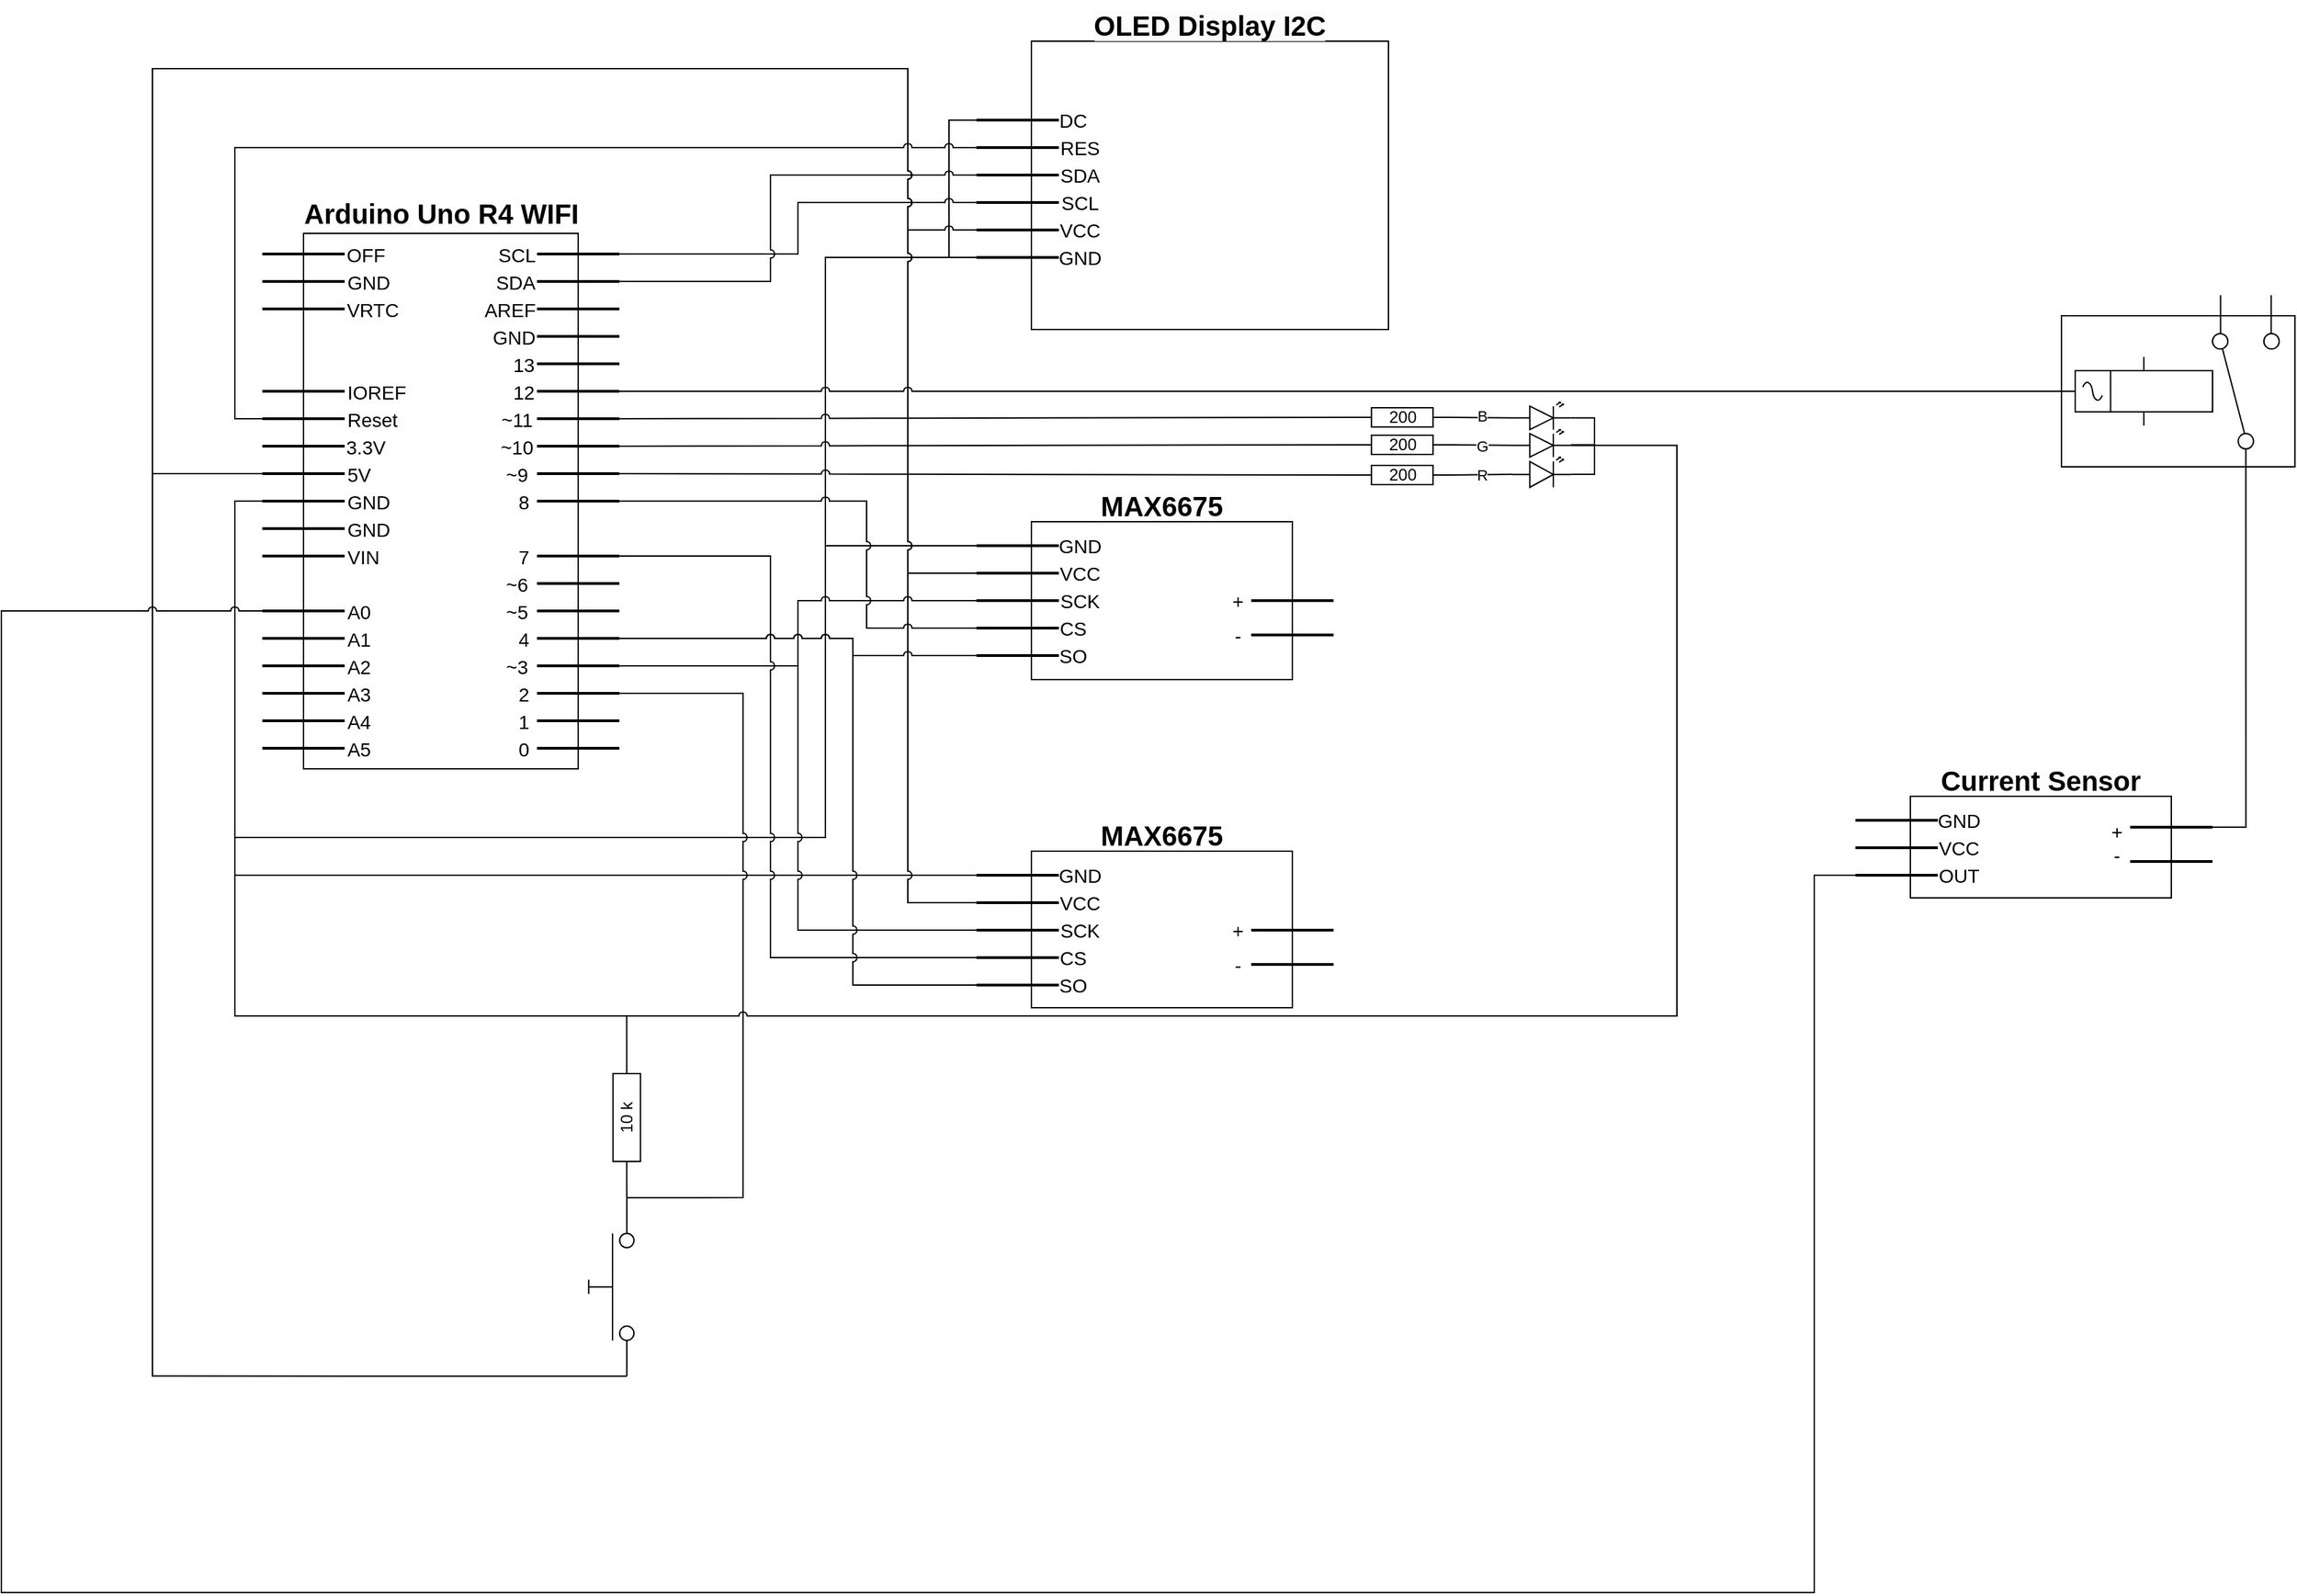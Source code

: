 <mxfile version="25.0.3">
  <diagram name="Page-1" id="16e2658f-23c8-b752-8be9-c03fbebb8bbe">
    <mxGraphModel dx="2593" dy="1358" grid="1" gridSize="10" guides="1" tooltips="1" connect="1" arrows="1" fold="1" page="1" pageScale="1" pageWidth="4681" pageHeight="3300" background="none" math="0" shadow="0">
      <root>
        <mxCell id="0" />
        <mxCell id="1" parent="0" />
        <mxCell id="s9KkecqxKt4KkMQb729m-92" value="" style="group" parent="1" vertex="1" connectable="0">
          <mxGeometry x="390" y="500" width="260" height="420" as="geometry" />
        </mxCell>
        <mxCell id="s9KkecqxKt4KkMQb729m-42" value="" style="group" parent="s9KkecqxKt4KkMQb729m-92" vertex="1" connectable="0">
          <mxGeometry y="30" width="260" height="390" as="geometry" />
        </mxCell>
        <mxCell id="s9KkecqxKt4KkMQb729m-1" value="" style="rounded=0;whiteSpace=wrap;html=1;" parent="s9KkecqxKt4KkMQb729m-42" vertex="1">
          <mxGeometry x="30" width="200" height="390" as="geometry" />
        </mxCell>
        <mxCell id="s9KkecqxKt4KkMQb729m-3" value="" style="line;strokeWidth=2;html=1;" parent="s9KkecqxKt4KkMQb729m-42" vertex="1">
          <mxGeometry y="370" width="60" height="10" as="geometry" />
        </mxCell>
        <mxCell id="s9KkecqxKt4KkMQb729m-4" value="" style="line;strokeWidth=2;html=1;" parent="s9KkecqxKt4KkMQb729m-42" vertex="1">
          <mxGeometry y="330" width="60" height="10" as="geometry" />
        </mxCell>
        <mxCell id="s9KkecqxKt4KkMQb729m-5" value="" style="line;strokeWidth=2;html=1;" parent="s9KkecqxKt4KkMQb729m-42" vertex="1">
          <mxGeometry y="350" width="60" height="10" as="geometry" />
        </mxCell>
        <mxCell id="s9KkecqxKt4KkMQb729m-6" value="" style="line;strokeWidth=2;html=1;" parent="s9KkecqxKt4KkMQb729m-42" vertex="1">
          <mxGeometry y="310" width="60" height="10" as="geometry" />
        </mxCell>
        <mxCell id="s9KkecqxKt4KkMQb729m-7" value="" style="line;strokeWidth=2;html=1;" parent="s9KkecqxKt4KkMQb729m-42" vertex="1">
          <mxGeometry y="290" width="60" height="10" as="geometry" />
        </mxCell>
        <mxCell id="s9KkecqxKt4KkMQb729m-8" value="" style="line;strokeWidth=2;html=1;" parent="s9KkecqxKt4KkMQb729m-42" vertex="1">
          <mxGeometry y="270" width="60" height="10" as="geometry" />
        </mxCell>
        <mxCell id="s9KkecqxKt4KkMQb729m-10" value="" style="line;strokeWidth=2;html=1;" parent="s9KkecqxKt4KkMQb729m-42" vertex="1">
          <mxGeometry y="230" width="60" height="10" as="geometry" />
        </mxCell>
        <mxCell id="s9KkecqxKt4KkMQb729m-11" value="" style="line;strokeWidth=2;html=1;" parent="s9KkecqxKt4KkMQb729m-42" vertex="1">
          <mxGeometry y="210" width="60" height="10" as="geometry" />
        </mxCell>
        <mxCell id="s9KkecqxKt4KkMQb729m-13" value="" style="line;strokeWidth=2;html=1;" parent="s9KkecqxKt4KkMQb729m-42" vertex="1">
          <mxGeometry y="190" width="60" height="10" as="geometry" />
        </mxCell>
        <mxCell id="s9KkecqxKt4KkMQb729m-14" value="" style="line;strokeWidth=2;html=1;" parent="s9KkecqxKt4KkMQb729m-42" vertex="1">
          <mxGeometry y="170" width="60" height="10" as="geometry" />
        </mxCell>
        <mxCell id="s9KkecqxKt4KkMQb729m-15" value="" style="line;strokeWidth=2;html=1;" parent="s9KkecqxKt4KkMQb729m-42" vertex="1">
          <mxGeometry y="150" width="60" height="10" as="geometry" />
        </mxCell>
        <mxCell id="s9KkecqxKt4KkMQb729m-16" value="" style="line;strokeWidth=2;html=1;" parent="s9KkecqxKt4KkMQb729m-42" vertex="1">
          <mxGeometry y="130" width="60" height="10" as="geometry" />
        </mxCell>
        <mxCell id="s9KkecqxKt4KkMQb729m-17" value="" style="line;strokeWidth=2;html=1;" parent="s9KkecqxKt4KkMQb729m-42" vertex="1">
          <mxGeometry y="110" width="60" height="10" as="geometry" />
        </mxCell>
        <mxCell id="s9KkecqxKt4KkMQb729m-20" value="" style="line;strokeWidth=2;html=1;" parent="s9KkecqxKt4KkMQb729m-42" vertex="1">
          <mxGeometry y="50" width="60" height="10" as="geometry" />
        </mxCell>
        <mxCell id="s9KkecqxKt4KkMQb729m-21" value="" style="line;strokeWidth=2;html=1;" parent="s9KkecqxKt4KkMQb729m-42" vertex="1">
          <mxGeometry y="30" width="60" height="10" as="geometry" />
        </mxCell>
        <mxCell id="s9KkecqxKt4KkMQb729m-22" value="" style="line;strokeWidth=2;html=1;" parent="s9KkecqxKt4KkMQb729m-42" vertex="1">
          <mxGeometry y="10" width="60" height="10" as="geometry" />
        </mxCell>
        <mxCell id="s9KkecqxKt4KkMQb729m-23" value="" style="line;strokeWidth=2;html=1;" parent="s9KkecqxKt4KkMQb729m-42" vertex="1">
          <mxGeometry x="200" y="370" width="60" height="10" as="geometry" />
        </mxCell>
        <mxCell id="s9KkecqxKt4KkMQb729m-24" value="" style="line;strokeWidth=2;html=1;" parent="s9KkecqxKt4KkMQb729m-42" vertex="1">
          <mxGeometry x="200" y="330" width="60" height="10" as="geometry" />
        </mxCell>
        <mxCell id="s9KkecqxKt4KkMQb729m-25" value="" style="line;strokeWidth=2;html=1;" parent="s9KkecqxKt4KkMQb729m-42" vertex="1">
          <mxGeometry x="200" y="350" width="60" height="10" as="geometry" />
        </mxCell>
        <mxCell id="s9KkecqxKt4KkMQb729m-26" value="" style="line;strokeWidth=2;html=1;" parent="s9KkecqxKt4KkMQb729m-42" vertex="1">
          <mxGeometry x="200" y="310" width="60" height="10" as="geometry" />
        </mxCell>
        <mxCell id="s9KkecqxKt4KkMQb729m-27" value="" style="line;strokeWidth=2;html=1;" parent="s9KkecqxKt4KkMQb729m-42" vertex="1">
          <mxGeometry x="200" y="290" width="60" height="10" as="geometry" />
        </mxCell>
        <mxCell id="s9KkecqxKt4KkMQb729m-28" value="" style="line;strokeWidth=2;html=1;" parent="s9KkecqxKt4KkMQb729m-42" vertex="1">
          <mxGeometry x="200" y="270" width="60" height="10" as="geometry" />
        </mxCell>
        <mxCell id="s9KkecqxKt4KkMQb729m-29" value="" style="line;strokeWidth=2;html=1;" parent="s9KkecqxKt4KkMQb729m-42" vertex="1">
          <mxGeometry x="200" y="250" width="60" height="10" as="geometry" />
        </mxCell>
        <mxCell id="s9KkecqxKt4KkMQb729m-30" value="" style="line;strokeWidth=2;html=1;" parent="s9KkecqxKt4KkMQb729m-42" vertex="1">
          <mxGeometry x="200" y="230" width="60" height="10" as="geometry" />
        </mxCell>
        <mxCell id="s9KkecqxKt4KkMQb729m-32" value="" style="line;strokeWidth=2;html=1;" parent="s9KkecqxKt4KkMQb729m-42" vertex="1">
          <mxGeometry x="200" y="190" width="60" height="10" as="geometry" />
        </mxCell>
        <mxCell id="s9KkecqxKt4KkMQb729m-33" value="" style="line;strokeWidth=2;html=1;" parent="s9KkecqxKt4KkMQb729m-42" vertex="1">
          <mxGeometry x="200" y="170" width="60" height="10" as="geometry" />
        </mxCell>
        <mxCell id="s9KkecqxKt4KkMQb729m-34" value="" style="line;strokeWidth=2;html=1;" parent="s9KkecqxKt4KkMQb729m-42" vertex="1">
          <mxGeometry x="200" y="150" width="60" height="10" as="geometry" />
        </mxCell>
        <mxCell id="s9KkecqxKt4KkMQb729m-35" value="" style="line;strokeWidth=2;html=1;" parent="s9KkecqxKt4KkMQb729m-42" vertex="1">
          <mxGeometry x="200" y="130" width="60" height="10" as="geometry" />
        </mxCell>
        <mxCell id="s9KkecqxKt4KkMQb729m-36" value="" style="line;strokeWidth=2;html=1;" parent="s9KkecqxKt4KkMQb729m-42" vertex="1">
          <mxGeometry x="200" y="110" width="60" height="10" as="geometry" />
        </mxCell>
        <mxCell id="s9KkecqxKt4KkMQb729m-37" value="" style="line;strokeWidth=2;html=1;" parent="s9KkecqxKt4KkMQb729m-42" vertex="1">
          <mxGeometry x="200" y="90" width="60" height="10" as="geometry" />
        </mxCell>
        <mxCell id="s9KkecqxKt4KkMQb729m-38" value="" style="line;strokeWidth=2;html=1;" parent="s9KkecqxKt4KkMQb729m-42" vertex="1">
          <mxGeometry x="200" y="70" width="60" height="10" as="geometry" />
        </mxCell>
        <mxCell id="s9KkecqxKt4KkMQb729m-39" value="" style="line;strokeWidth=2;html=1;" parent="s9KkecqxKt4KkMQb729m-42" vertex="1">
          <mxGeometry x="200" y="50" width="60" height="10" as="geometry" />
        </mxCell>
        <mxCell id="s9KkecqxKt4KkMQb729m-40" value="" style="line;strokeWidth=2;html=1;" parent="s9KkecqxKt4KkMQb729m-42" vertex="1">
          <mxGeometry x="200" y="30" width="60" height="10" as="geometry" />
        </mxCell>
        <mxCell id="s9KkecqxKt4KkMQb729m-41" value="" style="line;strokeWidth=2;html=1;" parent="s9KkecqxKt4KkMQb729m-42" vertex="1">
          <mxGeometry x="200" y="10" width="60" height="10" as="geometry" />
        </mxCell>
        <mxCell id="s9KkecqxKt4KkMQb729m-43" value="&lt;font style=&quot;font-size: 14px; font-weight: normal;&quot;&gt;A5&lt;/font&gt;" style="text;strokeColor=none;fillColor=none;html=1;fontSize=24;fontStyle=1;verticalAlign=middle;align=center;" parent="s9KkecqxKt4KkMQb729m-42" vertex="1">
          <mxGeometry x="60" y="365" width="20" height="15" as="geometry" />
        </mxCell>
        <mxCell id="s9KkecqxKt4KkMQb729m-52" value="&lt;font style=&quot;font-size: 14px; font-weight: normal;&quot;&gt;A4&lt;/font&gt;" style="text;strokeColor=none;fillColor=none;html=1;fontSize=24;fontStyle=1;verticalAlign=middle;align=center;" parent="s9KkecqxKt4KkMQb729m-42" vertex="1">
          <mxGeometry x="60" y="345" width="20" height="15" as="geometry" />
        </mxCell>
        <mxCell id="s9KkecqxKt4KkMQb729m-54" value="&lt;font style=&quot;font-size: 14px; font-weight: normal;&quot;&gt;A3&lt;/font&gt;" style="text;strokeColor=none;fillColor=none;html=1;fontSize=24;fontStyle=1;verticalAlign=middle;align=center;" parent="s9KkecqxKt4KkMQb729m-42" vertex="1">
          <mxGeometry x="60" y="325" width="20" height="15" as="geometry" />
        </mxCell>
        <mxCell id="s9KkecqxKt4KkMQb729m-55" value="&lt;span style=&quot;font-size: 14px; font-weight: 400;&quot;&gt;A2&lt;/span&gt;" style="text;strokeColor=none;fillColor=none;html=1;fontSize=24;fontStyle=1;verticalAlign=middle;align=center;" parent="s9KkecqxKt4KkMQb729m-42" vertex="1">
          <mxGeometry x="60" y="305" width="20" height="15" as="geometry" />
        </mxCell>
        <mxCell id="s9KkecqxKt4KkMQb729m-56" value="&lt;font style=&quot;font-size: 14px; font-weight: normal;&quot;&gt;A1&lt;/font&gt;" style="text;strokeColor=none;fillColor=none;html=1;fontSize=24;fontStyle=1;verticalAlign=middle;align=center;" parent="s9KkecqxKt4KkMQb729m-42" vertex="1">
          <mxGeometry x="60" y="285" width="20" height="15" as="geometry" />
        </mxCell>
        <mxCell id="s9KkecqxKt4KkMQb729m-57" value="&lt;font style=&quot;font-size: 14px; font-weight: normal;&quot;&gt;A0&lt;/font&gt;" style="text;strokeColor=none;fillColor=none;html=1;fontSize=24;fontStyle=1;verticalAlign=middle;align=center;" parent="s9KkecqxKt4KkMQb729m-42" vertex="1">
          <mxGeometry x="60" y="265" width="20" height="15" as="geometry" />
        </mxCell>
        <mxCell id="s9KkecqxKt4KkMQb729m-58" value="&lt;font style=&quot;font-size: 14px; font-weight: normal;&quot;&gt;VIN&lt;/font&gt;" style="text;strokeColor=none;fillColor=none;html=1;fontSize=24;fontStyle=1;verticalAlign=middle;align=left;" parent="s9KkecqxKt4KkMQb729m-42" vertex="1">
          <mxGeometry x="60" y="225" width="30" height="15" as="geometry" />
        </mxCell>
        <mxCell id="s9KkecqxKt4KkMQb729m-59" value="&lt;font style=&quot;font-size: 14px; font-weight: normal;&quot;&gt;GND&lt;/font&gt;" style="text;strokeColor=none;fillColor=none;html=1;fontSize=24;fontStyle=1;verticalAlign=middle;align=left;" parent="s9KkecqxKt4KkMQb729m-42" vertex="1">
          <mxGeometry x="60" y="205" width="30" height="15" as="geometry" />
        </mxCell>
        <mxCell id="s9KkecqxKt4KkMQb729m-61" value="&lt;span style=&quot;font-size: 14px; font-weight: 400;&quot;&gt;5V&lt;/span&gt;" style="text;strokeColor=none;fillColor=none;html=1;fontSize=24;fontStyle=1;verticalAlign=middle;align=center;" parent="s9KkecqxKt4KkMQb729m-42" vertex="1">
          <mxGeometry x="60" y="165" width="20" height="15" as="geometry" />
        </mxCell>
        <mxCell id="s9KkecqxKt4KkMQb729m-62" value="&lt;span style=&quot;font-size: 14px; font-weight: 400;&quot;&gt;3.3V&lt;/span&gt;" style="text;strokeColor=none;fillColor=none;html=1;fontSize=24;fontStyle=1;verticalAlign=middle;align=center;" parent="s9KkecqxKt4KkMQb729m-42" vertex="1">
          <mxGeometry x="60" y="145" width="30" height="15" as="geometry" />
        </mxCell>
        <mxCell id="s9KkecqxKt4KkMQb729m-63" value="&lt;span style=&quot;font-size: 14px; font-weight: 400;&quot;&gt;Reset&lt;/span&gt;" style="text;strokeColor=none;fillColor=none;html=1;fontSize=24;fontStyle=1;verticalAlign=middle;align=left;" parent="s9KkecqxKt4KkMQb729m-42" vertex="1">
          <mxGeometry x="60" y="125" width="40" height="15" as="geometry" />
        </mxCell>
        <mxCell id="s9KkecqxKt4KkMQb729m-64" value="&lt;font style=&quot;font-size: 14px; font-weight: normal;&quot;&gt;IOREF&lt;/font&gt;" style="text;strokeColor=none;fillColor=none;html=1;fontSize=24;fontStyle=1;verticalAlign=middle;align=left;" parent="s9KkecqxKt4KkMQb729m-42" vertex="1">
          <mxGeometry x="60" y="105" width="50" height="15" as="geometry" />
        </mxCell>
        <mxCell id="s9KkecqxKt4KkMQb729m-67" value="&lt;font style=&quot;font-size: 14px; font-weight: normal;&quot;&gt;VRTC&lt;/font&gt;" style="text;strokeColor=none;fillColor=none;html=1;fontSize=24;fontStyle=1;verticalAlign=middle;align=center;" parent="s9KkecqxKt4KkMQb729m-42" vertex="1">
          <mxGeometry x="60" y="45" width="40" height="15" as="geometry" />
        </mxCell>
        <mxCell id="s9KkecqxKt4KkMQb729m-70" value="&lt;font style=&quot;font-size: 14px; font-weight: normal;&quot;&gt;GND&lt;/font&gt;" style="text;strokeColor=none;fillColor=none;html=1;fontSize=24;fontStyle=1;verticalAlign=middle;align=left;" parent="s9KkecqxKt4KkMQb729m-42" vertex="1">
          <mxGeometry x="60" y="25" width="40" height="15" as="geometry" />
        </mxCell>
        <mxCell id="s9KkecqxKt4KkMQb729m-71" value="&lt;font style=&quot;font-size: 14px; font-weight: normal;&quot;&gt;OFF&lt;/font&gt;" style="text;strokeColor=none;fillColor=none;html=1;fontSize=24;fontStyle=1;verticalAlign=middle;align=center;" parent="s9KkecqxKt4KkMQb729m-42" vertex="1">
          <mxGeometry x="65" y="5" width="20" height="15" as="geometry" />
        </mxCell>
        <mxCell id="s9KkecqxKt4KkMQb729m-72" value="&lt;font style=&quot;font-size: 14px; font-weight: normal;&quot;&gt;0&lt;/font&gt;" style="text;strokeColor=none;fillColor=none;html=1;fontSize=24;fontStyle=1;verticalAlign=middle;align=center;" parent="s9KkecqxKt4KkMQb729m-42" vertex="1">
          <mxGeometry x="180" y="365" width="20" height="15" as="geometry" />
        </mxCell>
        <mxCell id="s9KkecqxKt4KkMQb729m-73" value="&lt;font style=&quot;font-size: 14px; font-weight: normal;&quot;&gt;1&lt;/font&gt;" style="text;strokeColor=none;fillColor=none;html=1;fontSize=24;fontStyle=1;verticalAlign=middle;align=center;" parent="s9KkecqxKt4KkMQb729m-42" vertex="1">
          <mxGeometry x="180" y="345" width="20" height="15" as="geometry" />
        </mxCell>
        <mxCell id="s9KkecqxKt4KkMQb729m-74" value="&lt;font style=&quot;font-size: 14px; font-weight: normal;&quot;&gt;2&lt;/font&gt;" style="text;strokeColor=none;fillColor=none;html=1;fontSize=24;fontStyle=1;verticalAlign=middle;align=center;" parent="s9KkecqxKt4KkMQb729m-42" vertex="1">
          <mxGeometry x="180" y="325" width="20" height="15" as="geometry" />
        </mxCell>
        <mxCell id="s9KkecqxKt4KkMQb729m-75" value="&lt;font style=&quot;font-size: 14px; font-weight: normal;&quot;&gt;~3&lt;/font&gt;" style="text;strokeColor=none;fillColor=none;html=1;fontSize=24;fontStyle=1;verticalAlign=middle;align=center;" parent="s9KkecqxKt4KkMQb729m-42" vertex="1">
          <mxGeometry x="170" y="305" width="30" height="15" as="geometry" />
        </mxCell>
        <mxCell id="s9KkecqxKt4KkMQb729m-76" value="&lt;font style=&quot;font-size: 14px; font-weight: normal;&quot;&gt;4&lt;/font&gt;" style="text;strokeColor=none;fillColor=none;html=1;fontSize=24;fontStyle=1;verticalAlign=middle;align=center;" parent="s9KkecqxKt4KkMQb729m-42" vertex="1">
          <mxGeometry x="180" y="285" width="20" height="15" as="geometry" />
        </mxCell>
        <mxCell id="s9KkecqxKt4KkMQb729m-77" value="&lt;font style=&quot;font-size: 14px; font-weight: normal;&quot;&gt;~5&lt;/font&gt;" style="text;strokeColor=none;fillColor=none;html=1;fontSize=24;fontStyle=1;verticalAlign=middle;align=center;" parent="s9KkecqxKt4KkMQb729m-42" vertex="1">
          <mxGeometry x="170" y="265" width="30" height="15" as="geometry" />
        </mxCell>
        <mxCell id="s9KkecqxKt4KkMQb729m-78" value="&lt;span style=&quot;font-size: 14px; font-weight: 400;&quot;&gt;~6&lt;/span&gt;" style="text;strokeColor=none;fillColor=none;html=1;fontSize=24;fontStyle=1;verticalAlign=middle;align=center;" parent="s9KkecqxKt4KkMQb729m-42" vertex="1">
          <mxGeometry x="170" y="245" width="30" height="15" as="geometry" />
        </mxCell>
        <mxCell id="s9KkecqxKt4KkMQb729m-79" value="&lt;font style=&quot;font-size: 14px; font-weight: normal;&quot;&gt;7&lt;/font&gt;" style="text;strokeColor=none;fillColor=none;html=1;fontSize=24;fontStyle=1;verticalAlign=middle;align=center;" parent="s9KkecqxKt4KkMQb729m-42" vertex="1">
          <mxGeometry x="180" y="225" width="20" height="15" as="geometry" />
        </mxCell>
        <mxCell id="s9KkecqxKt4KkMQb729m-80" value="&lt;font style=&quot;font-size: 14px; font-weight: normal;&quot;&gt;8&lt;/font&gt;" style="text;strokeColor=none;fillColor=none;html=1;fontSize=24;fontStyle=1;verticalAlign=middle;align=center;" parent="s9KkecqxKt4KkMQb729m-42" vertex="1">
          <mxGeometry x="180" y="185" width="20" height="15" as="geometry" />
        </mxCell>
        <mxCell id="s9KkecqxKt4KkMQb729m-81" value="&lt;font style=&quot;font-size: 14px; font-weight: normal;&quot;&gt;~9&lt;/font&gt;" style="text;strokeColor=none;fillColor=none;html=1;fontSize=24;fontStyle=1;verticalAlign=middle;align=center;" parent="s9KkecqxKt4KkMQb729m-42" vertex="1">
          <mxGeometry x="170" y="165" width="30" height="15" as="geometry" />
        </mxCell>
        <mxCell id="s9KkecqxKt4KkMQb729m-82" value="&lt;font style=&quot;font-size: 14px; font-weight: normal;&quot;&gt;~10&lt;/font&gt;" style="text;strokeColor=none;fillColor=none;html=1;fontSize=24;fontStyle=1;verticalAlign=middle;align=center;" parent="s9KkecqxKt4KkMQb729m-42" vertex="1">
          <mxGeometry x="170" y="145" width="30" height="15" as="geometry" />
        </mxCell>
        <mxCell id="s9KkecqxKt4KkMQb729m-83" value="&lt;span style=&quot;font-size: 14px; font-weight: 400;&quot;&gt;~11&lt;/span&gt;" style="text;strokeColor=none;fillColor=none;html=1;fontSize=24;fontStyle=1;verticalAlign=middle;align=center;" parent="s9KkecqxKt4KkMQb729m-42" vertex="1">
          <mxGeometry x="170" y="125" width="30" height="15" as="geometry" />
        </mxCell>
        <mxCell id="s9KkecqxKt4KkMQb729m-84" value="&lt;font style=&quot;font-size: 14px; font-weight: normal;&quot;&gt;12&lt;/font&gt;" style="text;strokeColor=none;fillColor=none;html=1;fontSize=24;fontStyle=1;verticalAlign=middle;align=center;" parent="s9KkecqxKt4KkMQb729m-42" vertex="1">
          <mxGeometry x="180" y="105" width="20" height="15" as="geometry" />
        </mxCell>
        <mxCell id="s9KkecqxKt4KkMQb729m-85" value="&lt;font style=&quot;font-size: 14px; font-weight: normal;&quot;&gt;13&lt;/font&gt;" style="text;strokeColor=none;fillColor=none;html=1;fontSize=24;fontStyle=1;verticalAlign=middle;align=center;" parent="s9KkecqxKt4KkMQb729m-42" vertex="1">
          <mxGeometry x="180" y="85" width="20" height="15" as="geometry" />
        </mxCell>
        <mxCell id="s9KkecqxKt4KkMQb729m-86" value="&lt;font style=&quot;font-size: 14px; font-weight: normal;&quot;&gt;GND&lt;/font&gt;" style="text;strokeColor=none;fillColor=none;html=1;fontSize=24;fontStyle=1;verticalAlign=middle;align=right;" parent="s9KkecqxKt4KkMQb729m-42" vertex="1">
          <mxGeometry x="160" y="65" width="40" height="15" as="geometry" />
        </mxCell>
        <mxCell id="s9KkecqxKt4KkMQb729m-87" value="&lt;font style=&quot;font-size: 14px; font-weight: normal;&quot;&gt;AREF&lt;/font&gt;" style="text;strokeColor=none;fillColor=none;html=1;fontSize=24;fontStyle=1;verticalAlign=middle;align=center;" parent="s9KkecqxKt4KkMQb729m-42" vertex="1">
          <mxGeometry x="160" y="45" width="40" height="15" as="geometry" />
        </mxCell>
        <mxCell id="s9KkecqxKt4KkMQb729m-88" value="&lt;font style=&quot;font-size: 14px; font-weight: normal;&quot;&gt;SDA&lt;/font&gt;" style="text;strokeColor=none;fillColor=none;html=1;fontSize=24;fontStyle=1;verticalAlign=middle;align=right;" parent="s9KkecqxKt4KkMQb729m-42" vertex="1">
          <mxGeometry x="160" y="25" width="40" height="15" as="geometry" />
        </mxCell>
        <mxCell id="s9KkecqxKt4KkMQb729m-89" value="&lt;font style=&quot;font-size: 14px; font-weight: normal;&quot;&gt;SCL&lt;/font&gt;" style="text;strokeColor=none;fillColor=none;html=1;fontSize=24;fontStyle=1;verticalAlign=middle;align=center;" parent="s9KkecqxKt4KkMQb729m-42" vertex="1">
          <mxGeometry x="170" y="5" width="30" height="15" as="geometry" />
        </mxCell>
        <mxCell id="s9KkecqxKt4KkMQb729m-90" value="&lt;font style=&quot;font-size: 14px; font-weight: normal;&quot;&gt;GND&lt;/font&gt;" style="text;strokeColor=none;fillColor=none;html=1;fontSize=24;fontStyle=1;verticalAlign=middle;align=left;" parent="s9KkecqxKt4KkMQb729m-42" vertex="1">
          <mxGeometry x="60" y="185" width="30" height="15" as="geometry" />
        </mxCell>
        <mxCell id="s9KkecqxKt4KkMQb729m-91" value="&lt;font style=&quot;font-size: 20px;&quot;&gt;&lt;font style=&quot;&quot;&gt;Arduino Uno R4 W&lt;/font&gt;IFI&lt;/font&gt;" style="text;strokeColor=none;fillColor=none;html=1;fontSize=24;fontStyle=1;verticalAlign=middle;align=center;" parent="s9KkecqxKt4KkMQb729m-92" vertex="1">
          <mxGeometry x="30" width="200" height="30" as="geometry" />
        </mxCell>
        <mxCell id="s9KkecqxKt4KkMQb729m-112" value="" style="group" parent="1" vertex="1" connectable="0">
          <mxGeometry x="910" y="710" width="260" height="165" as="geometry" />
        </mxCell>
        <mxCell id="s9KkecqxKt4KkMQb729m-93" value="" style="rounded=0;whiteSpace=wrap;html=1;" parent="s9KkecqxKt4KkMQb729m-112" vertex="1">
          <mxGeometry x="40" y="30" width="190" height="115" as="geometry" />
        </mxCell>
        <mxCell id="s9KkecqxKt4KkMQb729m-95" value="" style="line;strokeWidth=2;html=1;" parent="s9KkecqxKt4KkMQb729m-112" vertex="1">
          <mxGeometry y="102.5" width="60" height="10" as="geometry" />
        </mxCell>
        <mxCell id="s9KkecqxKt4KkMQb729m-96" value="" style="line;strokeWidth=2;html=1;" parent="s9KkecqxKt4KkMQb729m-112" vertex="1">
          <mxGeometry y="122.5" width="60" height="10" as="geometry" />
        </mxCell>
        <mxCell id="s9KkecqxKt4KkMQb729m-97" value="" style="line;strokeWidth=2;html=1;" parent="s9KkecqxKt4KkMQb729m-112" vertex="1">
          <mxGeometry y="82.5" width="60" height="10" as="geometry" />
        </mxCell>
        <mxCell id="s9KkecqxKt4KkMQb729m-98" value="" style="line;strokeWidth=2;html=1;" parent="s9KkecqxKt4KkMQb729m-112" vertex="1">
          <mxGeometry y="62.5" width="60" height="10" as="geometry" />
        </mxCell>
        <mxCell id="s9KkecqxKt4KkMQb729m-99" value="" style="line;strokeWidth=2;html=1;" parent="s9KkecqxKt4KkMQb729m-112" vertex="1">
          <mxGeometry y="42.5" width="60" height="10" as="geometry" />
        </mxCell>
        <mxCell id="s9KkecqxKt4KkMQb729m-101" value="&lt;font style=&quot;font-size: 14px; font-weight: normal;&quot;&gt;SO&lt;/font&gt;" style="text;strokeColor=none;fillColor=none;html=1;fontSize=24;fontStyle=1;verticalAlign=middle;align=center;" parent="s9KkecqxKt4KkMQb729m-112" vertex="1">
          <mxGeometry x="60" y="117.5" width="20" height="15" as="geometry" />
        </mxCell>
        <mxCell id="s9KkecqxKt4KkMQb729m-102" value="&lt;font style=&quot;font-size: 14px; font-weight: normal;&quot;&gt;CS&lt;/font&gt;" style="text;strokeColor=none;fillColor=none;html=1;fontSize=24;fontStyle=1;verticalAlign=middle;align=center;" parent="s9KkecqxKt4KkMQb729m-112" vertex="1">
          <mxGeometry x="60" y="97.5" width="20" height="15" as="geometry" />
        </mxCell>
        <mxCell id="s9KkecqxKt4KkMQb729m-103" value="&lt;span style=&quot;font-size: 14px; font-weight: 400;&quot;&gt;SCK&lt;/span&gt;" style="text;strokeColor=none;fillColor=none;html=1;fontSize=24;fontStyle=1;verticalAlign=middle;align=center;" parent="s9KkecqxKt4KkMQb729m-112" vertex="1">
          <mxGeometry x="60" y="77.5" width="30" height="15" as="geometry" />
        </mxCell>
        <mxCell id="s9KkecqxKt4KkMQb729m-104" value="&lt;font style=&quot;font-size: 14px; font-weight: normal;&quot;&gt;VCC&lt;/font&gt;" style="text;strokeColor=none;fillColor=none;html=1;fontSize=24;fontStyle=1;verticalAlign=middle;align=center;" parent="s9KkecqxKt4KkMQb729m-112" vertex="1">
          <mxGeometry x="60" y="57.5" width="30" height="15" as="geometry" />
        </mxCell>
        <mxCell id="s9KkecqxKt4KkMQb729m-105" value="&lt;span style=&quot;font-size: 14px; font-weight: 400;&quot;&gt;GND&lt;/span&gt;" style="text;strokeColor=none;fillColor=none;html=1;fontSize=24;fontStyle=1;verticalAlign=middle;align=center;" parent="s9KkecqxKt4KkMQb729m-112" vertex="1">
          <mxGeometry x="60" y="37.5" width="30" height="15" as="geometry" />
        </mxCell>
        <mxCell id="s9KkecqxKt4KkMQb729m-106" value="" style="line;strokeWidth=2;html=1;" parent="s9KkecqxKt4KkMQb729m-112" vertex="1">
          <mxGeometry x="200" y="82.5" width="60" height="10" as="geometry" />
        </mxCell>
        <mxCell id="s9KkecqxKt4KkMQb729m-107" value="" style="line;strokeWidth=2;html=1;" parent="s9KkecqxKt4KkMQb729m-112" vertex="1">
          <mxGeometry x="200" y="107.5" width="60" height="10" as="geometry" />
        </mxCell>
        <mxCell id="s9KkecqxKt4KkMQb729m-108" value="&lt;span style=&quot;font-size: 14px; font-weight: 400;&quot;&gt;+&lt;/span&gt;" style="text;strokeColor=none;fillColor=none;html=1;fontSize=24;fontStyle=1;verticalAlign=middle;align=center;" parent="s9KkecqxKt4KkMQb729m-112" vertex="1">
          <mxGeometry x="180" y="77.5" width="20" height="15" as="geometry" />
        </mxCell>
        <mxCell id="s9KkecqxKt4KkMQb729m-110" value="&lt;span style=&quot;font-size: 14px; font-weight: 400;&quot;&gt;-&lt;/span&gt;" style="text;strokeColor=none;fillColor=none;html=1;fontSize=24;fontStyle=1;verticalAlign=middle;align=center;" parent="s9KkecqxKt4KkMQb729m-112" vertex="1">
          <mxGeometry x="180" y="102.5" width="20" height="15" as="geometry" />
        </mxCell>
        <mxCell id="s9KkecqxKt4KkMQb729m-111" value="&lt;div style=&quot;&quot;&gt;&lt;span style=&quot;background-color: initial; font-size: 20px; text-wrap-mode: nowrap;&quot;&gt;&lt;b&gt;MAX6675&lt;/b&gt;&lt;/span&gt;&lt;/div&gt;" style="text;whiteSpace=wrap;html=1;align=center;" parent="s9KkecqxKt4KkMQb729m-112" vertex="1">
          <mxGeometry x="40" width="190" height="52.5" as="geometry" />
        </mxCell>
        <mxCell id="s9KkecqxKt4KkMQb729m-131" value="" style="group" parent="1" vertex="1" connectable="0">
          <mxGeometry x="910" y="360" width="300" height="240" as="geometry" />
        </mxCell>
        <mxCell id="s9KkecqxKt4KkMQb729m-113" value="" style="rounded=0;whiteSpace=wrap;html=1;" parent="s9KkecqxKt4KkMQb729m-131" vertex="1">
          <mxGeometry x="40" y="30" width="260" height="210" as="geometry" />
        </mxCell>
        <mxCell id="s9KkecqxKt4KkMQb729m-114" value="" style="line;strokeWidth=2;html=1;" parent="s9KkecqxKt4KkMQb729m-131" vertex="1">
          <mxGeometry y="182.5" width="60" height="10" as="geometry" />
        </mxCell>
        <mxCell id="s9KkecqxKt4KkMQb729m-115" value="" style="line;strokeWidth=2;html=1;" parent="s9KkecqxKt4KkMQb729m-131" vertex="1">
          <mxGeometry y="142.5" width="60" height="10" as="geometry" />
        </mxCell>
        <mxCell id="s9KkecqxKt4KkMQb729m-116" value="" style="line;strokeWidth=2;html=1;" parent="s9KkecqxKt4KkMQb729m-131" vertex="1">
          <mxGeometry y="162.5" width="60" height="10" as="geometry" />
        </mxCell>
        <mxCell id="s9KkecqxKt4KkMQb729m-117" value="" style="line;strokeWidth=2;html=1;" parent="s9KkecqxKt4KkMQb729m-131" vertex="1">
          <mxGeometry y="122.5" width="60" height="10" as="geometry" />
        </mxCell>
        <mxCell id="s9KkecqxKt4KkMQb729m-118" value="" style="line;strokeWidth=2;html=1;" parent="s9KkecqxKt4KkMQb729m-131" vertex="1">
          <mxGeometry y="102.5" width="60" height="10" as="geometry" />
        </mxCell>
        <mxCell id="s9KkecqxKt4KkMQb729m-119" value="" style="line;strokeWidth=2;html=1;" parent="s9KkecqxKt4KkMQb729m-131" vertex="1">
          <mxGeometry y="82.5" width="60" height="10" as="geometry" />
        </mxCell>
        <mxCell id="s9KkecqxKt4KkMQb729m-120" value="&lt;font style=&quot;font-size: 14px; font-weight: normal;&quot;&gt;GND&lt;/font&gt;" style="text;strokeColor=none;fillColor=none;html=1;fontSize=24;fontStyle=1;verticalAlign=middle;align=center;" parent="s9KkecqxKt4KkMQb729m-131" vertex="1">
          <mxGeometry x="60" y="177.5" width="30" height="15" as="geometry" />
        </mxCell>
        <mxCell id="s9KkecqxKt4KkMQb729m-121" value="&lt;font style=&quot;font-size: 14px; font-weight: normal;&quot;&gt;VCC&lt;/font&gt;" style="text;strokeColor=none;fillColor=none;html=1;fontSize=24;fontStyle=1;verticalAlign=middle;align=center;" parent="s9KkecqxKt4KkMQb729m-131" vertex="1">
          <mxGeometry x="60" y="157.5" width="30" height="15" as="geometry" />
        </mxCell>
        <mxCell id="s9KkecqxKt4KkMQb729m-122" value="&lt;font style=&quot;font-size: 14px; font-weight: normal;&quot;&gt;SCL&lt;/font&gt;" style="text;strokeColor=none;fillColor=none;html=1;fontSize=24;fontStyle=1;verticalAlign=middle;align=center;" parent="s9KkecqxKt4KkMQb729m-131" vertex="1">
          <mxGeometry x="60" y="137.5" width="30" height="15" as="geometry" />
        </mxCell>
        <mxCell id="s9KkecqxKt4KkMQb729m-123" value="&lt;span style=&quot;font-size: 14px; font-weight: 400;&quot;&gt;SDA&lt;/span&gt;" style="text;strokeColor=none;fillColor=none;html=1;fontSize=24;fontStyle=1;verticalAlign=middle;align=center;" parent="s9KkecqxKt4KkMQb729m-131" vertex="1">
          <mxGeometry x="60" y="117.5" width="30" height="15" as="geometry" />
        </mxCell>
        <mxCell id="s9KkecqxKt4KkMQb729m-124" value="&lt;font style=&quot;font-size: 14px; font-weight: normal;&quot;&gt;RES&lt;/font&gt;" style="text;strokeColor=none;fillColor=none;html=1;fontSize=24;fontStyle=1;verticalAlign=middle;align=center;" parent="s9KkecqxKt4KkMQb729m-131" vertex="1">
          <mxGeometry x="60" y="97.5" width="30" height="15" as="geometry" />
        </mxCell>
        <mxCell id="s9KkecqxKt4KkMQb729m-125" value="&lt;span style=&quot;font-size: 14px; font-weight: 400;&quot;&gt;DC&lt;/span&gt;" style="text;strokeColor=none;fillColor=none;html=1;fontSize=24;fontStyle=1;verticalAlign=middle;align=center;" parent="s9KkecqxKt4KkMQb729m-131" vertex="1">
          <mxGeometry x="60" y="77.5" width="20" height="15" as="geometry" />
        </mxCell>
        <mxCell id="s9KkecqxKt4KkMQb729m-130" value="&lt;b style=&quot;forced-color-adjust: none; color: rgb(0, 0, 0); font-family: Helvetica; font-size: 20px; font-style: normal; font-variant-ligatures: normal; font-variant-caps: normal; letter-spacing: normal; orphans: 2; text-indent: 0px; text-transform: none; widows: 2; word-spacing: 0px; -webkit-text-stroke-width: 0px; white-space: nowrap; background-color: rgb(251, 251, 251); text-decoration-thickness: initial; text-decoration-style: initial; text-decoration-color: initial;&quot;&gt;OLED Display I2C&lt;/b&gt;" style="text;whiteSpace=wrap;html=1;align=center;" parent="s9KkecqxKt4KkMQb729m-131" vertex="1">
          <mxGeometry x="40" width="260" height="60" as="geometry" />
        </mxCell>
        <mxCell id="UeJ8In7bYbcblKHP90Pv-1" style="edgeStyle=orthogonalEdgeStyle;rounded=0;orthogonalLoop=1;jettySize=auto;html=1;exitX=0;exitY=0.5;exitDx=0;exitDy=0;exitPerimeter=0;entryX=0;entryY=0.5;entryDx=0;entryDy=0;entryPerimeter=0;endArrow=none;endFill=0;jumpStyle=arc;jumpSize=6;" edge="1" parent="s9KkecqxKt4KkMQb729m-131" source="s9KkecqxKt4KkMQb729m-119" target="s9KkecqxKt4KkMQb729m-114">
          <mxGeometry relative="1" as="geometry" />
        </mxCell>
        <mxCell id="s9KkecqxKt4KkMQb729m-132" value="" style="group" parent="1" vertex="1" connectable="0">
          <mxGeometry x="910" y="950" width="260" height="170" as="geometry" />
        </mxCell>
        <mxCell id="s9KkecqxKt4KkMQb729m-133" value="" style="rounded=0;whiteSpace=wrap;html=1;" parent="s9KkecqxKt4KkMQb729m-132" vertex="1">
          <mxGeometry x="40" y="30" width="190" height="114" as="geometry" />
        </mxCell>
        <mxCell id="s9KkecqxKt4KkMQb729m-135" value="" style="line;strokeWidth=2;html=1;" parent="s9KkecqxKt4KkMQb729m-132" vertex="1">
          <mxGeometry y="102.5" width="60" height="10" as="geometry" />
        </mxCell>
        <mxCell id="s9KkecqxKt4KkMQb729m-136" value="" style="line;strokeWidth=2;html=1;" parent="s9KkecqxKt4KkMQb729m-132" vertex="1">
          <mxGeometry y="122.5" width="60" height="10" as="geometry" />
        </mxCell>
        <mxCell id="s9KkecqxKt4KkMQb729m-137" value="" style="line;strokeWidth=2;html=1;" parent="s9KkecqxKt4KkMQb729m-132" vertex="1">
          <mxGeometry y="82.5" width="60" height="10" as="geometry" />
        </mxCell>
        <mxCell id="s9KkecqxKt4KkMQb729m-138" value="" style="line;strokeWidth=2;html=1;" parent="s9KkecqxKt4KkMQb729m-132" vertex="1">
          <mxGeometry y="62.5" width="60" height="10" as="geometry" />
        </mxCell>
        <mxCell id="s9KkecqxKt4KkMQb729m-139" value="" style="line;strokeWidth=2;html=1;" parent="s9KkecqxKt4KkMQb729m-132" vertex="1">
          <mxGeometry y="42.5" width="60" height="10" as="geometry" />
        </mxCell>
        <mxCell id="s9KkecqxKt4KkMQb729m-141" value="&lt;font style=&quot;font-size: 14px; font-weight: normal;&quot;&gt;SO&lt;/font&gt;" style="text;strokeColor=none;fillColor=none;html=1;fontSize=24;fontStyle=1;verticalAlign=middle;align=center;" parent="s9KkecqxKt4KkMQb729m-132" vertex="1">
          <mxGeometry x="60" y="117.5" width="20" height="15" as="geometry" />
        </mxCell>
        <mxCell id="s9KkecqxKt4KkMQb729m-142" value="&lt;font style=&quot;font-size: 14px; font-weight: normal;&quot;&gt;CS&lt;/font&gt;" style="text;strokeColor=none;fillColor=none;html=1;fontSize=24;fontStyle=1;verticalAlign=middle;align=center;" parent="s9KkecqxKt4KkMQb729m-132" vertex="1">
          <mxGeometry x="60" y="97.5" width="20" height="15" as="geometry" />
        </mxCell>
        <mxCell id="s9KkecqxKt4KkMQb729m-143" value="&lt;span style=&quot;font-size: 14px; font-weight: 400;&quot;&gt;SCK&lt;/span&gt;" style="text;strokeColor=none;fillColor=none;html=1;fontSize=24;fontStyle=1;verticalAlign=middle;align=center;" parent="s9KkecqxKt4KkMQb729m-132" vertex="1">
          <mxGeometry x="60" y="77.5" width="30" height="15" as="geometry" />
        </mxCell>
        <mxCell id="s9KkecqxKt4KkMQb729m-144" value="&lt;font style=&quot;font-size: 14px; font-weight: normal;&quot;&gt;VCC&lt;/font&gt;" style="text;strokeColor=none;fillColor=none;html=1;fontSize=24;fontStyle=1;verticalAlign=middle;align=center;" parent="s9KkecqxKt4KkMQb729m-132" vertex="1">
          <mxGeometry x="60" y="57.5" width="30" height="15" as="geometry" />
        </mxCell>
        <mxCell id="s9KkecqxKt4KkMQb729m-145" value="&lt;span style=&quot;font-size: 14px; font-weight: 400;&quot;&gt;GND&lt;/span&gt;" style="text;strokeColor=none;fillColor=none;html=1;fontSize=24;fontStyle=1;verticalAlign=middle;align=center;" parent="s9KkecqxKt4KkMQb729m-132" vertex="1">
          <mxGeometry x="60" y="37.5" width="30" height="15" as="geometry" />
        </mxCell>
        <mxCell id="s9KkecqxKt4KkMQb729m-146" value="" style="line;strokeWidth=2;html=1;" parent="s9KkecqxKt4KkMQb729m-132" vertex="1">
          <mxGeometry x="200" y="82.5" width="60" height="10" as="geometry" />
        </mxCell>
        <mxCell id="s9KkecqxKt4KkMQb729m-147" value="" style="line;strokeWidth=2;html=1;" parent="s9KkecqxKt4KkMQb729m-132" vertex="1">
          <mxGeometry x="200" y="107.5" width="60" height="10" as="geometry" />
        </mxCell>
        <mxCell id="s9KkecqxKt4KkMQb729m-148" value="&lt;span style=&quot;font-size: 14px; font-weight: 400;&quot;&gt;+&lt;/span&gt;" style="text;strokeColor=none;fillColor=none;html=1;fontSize=24;fontStyle=1;verticalAlign=middle;align=center;" parent="s9KkecqxKt4KkMQb729m-132" vertex="1">
          <mxGeometry x="180" y="77.5" width="20" height="15" as="geometry" />
        </mxCell>
        <mxCell id="s9KkecqxKt4KkMQb729m-149" value="&lt;span style=&quot;font-size: 14px; font-weight: 400;&quot;&gt;-&lt;/span&gt;" style="text;strokeColor=none;fillColor=none;html=1;fontSize=24;fontStyle=1;verticalAlign=middle;align=center;" parent="s9KkecqxKt4KkMQb729m-132" vertex="1">
          <mxGeometry x="180" y="102.5" width="20" height="15" as="geometry" />
        </mxCell>
        <mxCell id="s9KkecqxKt4KkMQb729m-150" value="&lt;div style=&quot;&quot;&gt;&lt;span style=&quot;background-color: initial; font-size: 20px; text-wrap-mode: nowrap;&quot;&gt;&lt;b&gt;MAX6675&lt;/b&gt;&lt;/span&gt;&lt;/div&gt;" style="text;whiteSpace=wrap;html=1;align=center;" parent="s9KkecqxKt4KkMQb729m-132" vertex="1">
          <mxGeometry x="40" width="190" height="52.5" as="geometry" />
        </mxCell>
        <mxCell id="s9KkecqxKt4KkMQb729m-153" style="edgeStyle=orthogonalEdgeStyle;rounded=0;orthogonalLoop=1;jettySize=auto;html=1;exitX=0;exitY=0.5;exitDx=0;exitDy=0;exitPerimeter=0;entryX=0;entryY=0.5;entryDx=0;entryDy=0;entryPerimeter=0;endArrow=none;endFill=0;jumpStyle=arc;jumpSize=6;" parent="1" source="s9KkecqxKt4KkMQb729m-13" target="s9KkecqxKt4KkMQb729m-114" edge="1">
          <mxGeometry relative="1" as="geometry">
            <Array as="points">
              <mxPoint x="370" y="725" />
              <mxPoint x="370" y="970" />
              <mxPoint x="800" y="970" />
              <mxPoint x="800" y="548" />
            </Array>
          </mxGeometry>
        </mxCell>
        <mxCell id="s9KkecqxKt4KkMQb729m-155" style="edgeStyle=orthogonalEdgeStyle;rounded=0;orthogonalLoop=1;jettySize=auto;html=1;exitX=0;exitY=0.5;exitDx=0;exitDy=0;exitPerimeter=0;entryX=0;entryY=0.5;entryDx=0;entryDy=0;entryPerimeter=0;endArrow=none;endFill=0;jumpStyle=arc;jumpSize=6;" parent="1" source="s9KkecqxKt4KkMQb729m-13" target="s9KkecqxKt4KkMQb729m-99" edge="1">
          <mxGeometry relative="1" as="geometry">
            <Array as="points">
              <mxPoint x="370" y="725" />
              <mxPoint x="370" y="970" />
              <mxPoint x="800" y="970" />
              <mxPoint x="800" y="758" />
            </Array>
          </mxGeometry>
        </mxCell>
        <mxCell id="s9KkecqxKt4KkMQb729m-156" style="edgeStyle=orthogonalEdgeStyle;rounded=0;orthogonalLoop=1;jettySize=auto;html=1;exitX=0;exitY=0.5;exitDx=0;exitDy=0;exitPerimeter=0;entryX=0;entryY=0.5;entryDx=0;entryDy=0;entryPerimeter=0;endArrow=none;endFill=0;jumpStyle=arc;jumpSize=6;" parent="1" source="s9KkecqxKt4KkMQb729m-13" target="s9KkecqxKt4KkMQb729m-139" edge="1">
          <mxGeometry relative="1" as="geometry" />
        </mxCell>
        <mxCell id="s9KkecqxKt4KkMQb729m-157" style="edgeStyle=orthogonalEdgeStyle;rounded=0;orthogonalLoop=1;jettySize=auto;html=1;exitX=1;exitY=0.5;exitDx=0;exitDy=0;exitPerimeter=0;entryX=0;entryY=0.5;entryDx=0;entryDy=0;entryPerimeter=0;endArrow=none;endFill=0;jumpStyle=arc;jumpSize=6;" parent="1" source="s9KkecqxKt4KkMQb729m-41" target="s9KkecqxKt4KkMQb729m-115" edge="1">
          <mxGeometry relative="1" as="geometry" />
        </mxCell>
        <mxCell id="s9KkecqxKt4KkMQb729m-158" style="edgeStyle=orthogonalEdgeStyle;rounded=0;orthogonalLoop=1;jettySize=auto;html=1;exitX=1;exitY=0.5;exitDx=0;exitDy=0;exitPerimeter=0;entryX=0;entryY=0.5;entryDx=0;entryDy=0;entryPerimeter=0;endArrow=none;endFill=0;jumpStyle=arc;jumpSize=6;" parent="1" source="s9KkecqxKt4KkMQb729m-40" target="s9KkecqxKt4KkMQb729m-117" edge="1">
          <mxGeometry relative="1" as="geometry">
            <Array as="points">
              <mxPoint x="760" y="565" />
              <mxPoint x="760" y="488" />
            </Array>
          </mxGeometry>
        </mxCell>
        <mxCell id="s9KkecqxKt4KkMQb729m-159" style="edgeStyle=orthogonalEdgeStyle;rounded=0;orthogonalLoop=1;jettySize=auto;html=1;exitX=0;exitY=0.5;exitDx=0;exitDy=0;exitPerimeter=0;entryX=0;entryY=0.5;entryDx=0;entryDy=0;entryPerimeter=0;endArrow=none;endFill=0;jumpStyle=arc;jumpSize=6;" parent="1" source="s9KkecqxKt4KkMQb729m-14" target="s9KkecqxKt4KkMQb729m-116" edge="1">
          <mxGeometry relative="1" as="geometry">
            <Array as="points">
              <mxPoint x="310" y="705" />
              <mxPoint x="310" y="410" />
              <mxPoint x="860" y="410" />
              <mxPoint x="860" y="528" />
            </Array>
          </mxGeometry>
        </mxCell>
        <mxCell id="s9KkecqxKt4KkMQb729m-160" style="edgeStyle=orthogonalEdgeStyle;rounded=0;orthogonalLoop=1;jettySize=auto;html=1;exitX=0;exitY=0.5;exitDx=0;exitDy=0;exitPerimeter=0;entryX=0;entryY=0.5;entryDx=0;entryDy=0;entryPerimeter=0;endArrow=none;endFill=0;jumpStyle=arc;jumpSize=6;" parent="1" source="s9KkecqxKt4KkMQb729m-14" target="s9KkecqxKt4KkMQb729m-98" edge="1">
          <mxGeometry relative="1" as="geometry">
            <Array as="points">
              <mxPoint x="310" y="705" />
              <mxPoint x="310" y="410" />
              <mxPoint x="860" y="410" />
              <mxPoint x="860" y="778" />
            </Array>
          </mxGeometry>
        </mxCell>
        <mxCell id="s9KkecqxKt4KkMQb729m-162" style="edgeStyle=orthogonalEdgeStyle;rounded=0;orthogonalLoop=1;jettySize=auto;html=1;exitX=0;exitY=0.5;exitDx=0;exitDy=0;exitPerimeter=0;entryX=0;entryY=0.5;entryDx=0;entryDy=0;entryPerimeter=0;endArrow=none;endFill=0;jumpStyle=arc;jumpSize=6;" parent="1" source="s9KkecqxKt4KkMQb729m-14" target="s9KkecqxKt4KkMQb729m-138" edge="1">
          <mxGeometry relative="1" as="geometry">
            <Array as="points">
              <mxPoint x="310" y="705" />
              <mxPoint x="310" y="410" />
              <mxPoint x="860" y="410" />
              <mxPoint x="860" y="1018" />
            </Array>
          </mxGeometry>
        </mxCell>
        <mxCell id="s9KkecqxKt4KkMQb729m-166" value="" style="html=1;shape=mxgraph.electrical.electro-mechanical.pushbutton;aspect=fixed;elSwitchState=off;direction=north;" parent="1" vertex="1">
          <mxGeometry x="627.665" y="1232.335" width="34.67" height="130" as="geometry" />
        </mxCell>
        <mxCell id="s9KkecqxKt4KkMQb729m-170" style="edgeStyle=orthogonalEdgeStyle;rounded=0;orthogonalLoop=1;jettySize=auto;html=1;exitX=0;exitY=0.5;exitDx=0;exitDy=0;exitPerimeter=0;entryX=0;entryY=0.8;entryDx=0;entryDy=0;endArrow=none;endFill=0;jumpStyle=arc;jumpSize=6;" parent="1" source="s9KkecqxKt4KkMQb729m-14" target="s9KkecqxKt4KkMQb729m-166" edge="1">
          <mxGeometry relative="1" as="geometry">
            <Array as="points">
              <mxPoint x="310" y="705" />
              <mxPoint x="310" y="1362" />
            </Array>
          </mxGeometry>
        </mxCell>
        <mxCell id="s9KkecqxKt4KkMQb729m-171" style="edgeStyle=orthogonalEdgeStyle;rounded=0;orthogonalLoop=1;jettySize=auto;html=1;exitX=0;exitY=0.5;exitDx=0;exitDy=0;exitPerimeter=0;entryX=1;entryY=0.8;entryDx=0;entryDy=0;endArrow=none;endFill=0;jumpStyle=arc;jumpSize=6;" parent="1" source="s9KkecqxKt4KkMQb729m-167" target="s9KkecqxKt4KkMQb729m-166" edge="1">
          <mxGeometry relative="1" as="geometry" />
        </mxCell>
        <mxCell id="s9KkecqxKt4KkMQb729m-174" style="edgeStyle=orthogonalEdgeStyle;rounded=0;orthogonalLoop=1;jettySize=auto;html=1;exitX=1;exitY=0.5;exitDx=0;exitDy=0;exitPerimeter=0;entryX=0;entryY=0.5;entryDx=0;entryDy=0;entryPerimeter=0;endArrow=none;endFill=0;jumpStyle=arc;jumpSize=6;" parent="1" source="s9KkecqxKt4KkMQb729m-167" target="s9KkecqxKt4KkMQb729m-13" edge="1">
          <mxGeometry relative="1" as="geometry">
            <Array as="points">
              <mxPoint x="656" y="1100" />
              <mxPoint x="370" y="1100" />
              <mxPoint x="370" y="725" />
            </Array>
          </mxGeometry>
        </mxCell>
        <mxCell id="s9KkecqxKt4KkMQb729m-167" value="10 k" style="pointerEvents=1;verticalLabelPosition=middle;shadow=0;dashed=0;align=center;html=1;verticalAlign=middle;shape=mxgraph.electrical.resistors.resistor_1;direction=north;labelPosition=center;horizontal=0;" parent="1" vertex="1">
          <mxGeometry x="645.335" y="1123.995" width="20" height="100" as="geometry" />
        </mxCell>
        <mxCell id="s9KkecqxKt4KkMQb729m-175" style="edgeStyle=orthogonalEdgeStyle;rounded=0;orthogonalLoop=1;jettySize=auto;html=1;exitX=1;exitY=0.8;exitDx=0;exitDy=0;entryX=1;entryY=0.5;entryDx=0;entryDy=0;entryPerimeter=0;endArrow=none;endFill=0;jumpStyle=arc;jumpSize=6;" parent="1" source="s9KkecqxKt4KkMQb729m-166" target="s9KkecqxKt4KkMQb729m-24" edge="1">
          <mxGeometry relative="1" as="geometry">
            <Array as="points">
              <mxPoint x="740" y="1232" />
              <mxPoint x="740" y="865" />
            </Array>
          </mxGeometry>
        </mxCell>
        <mxCell id="UeJ8In7bYbcblKHP90Pv-6" style="edgeStyle=orthogonalEdgeStyle;rounded=0;orthogonalLoop=1;jettySize=auto;html=1;exitX=0;exitY=0.5;exitDx=0;exitDy=0;exitPerimeter=0;entryX=1;entryY=0.5;entryDx=0;entryDy=0;entryPerimeter=0;endArrow=none;endFill=0;jumpStyle=arc;jumpSize=6;" edge="1" parent="1" source="s9KkecqxKt4KkMQb729m-137" target="s9KkecqxKt4KkMQb729m-26">
          <mxGeometry relative="1" as="geometry" />
        </mxCell>
        <mxCell id="UeJ8In7bYbcblKHP90Pv-8" style="edgeStyle=orthogonalEdgeStyle;rounded=0;orthogonalLoop=1;jettySize=auto;html=1;exitX=0;exitY=0.5;exitDx=0;exitDy=0;exitPerimeter=0;entryX=1;entryY=0.5;entryDx=0;entryDy=0;entryPerimeter=0;endArrow=none;endFill=0;jumpStyle=arc;jumpSize=6;" edge="1" parent="1" source="s9KkecqxKt4KkMQb729m-97" target="s9KkecqxKt4KkMQb729m-26">
          <mxGeometry relative="1" as="geometry" />
        </mxCell>
        <mxCell id="UeJ8In7bYbcblKHP90Pv-9" style="edgeStyle=orthogonalEdgeStyle;rounded=0;orthogonalLoop=1;jettySize=auto;html=1;exitX=0;exitY=0.5;exitDx=0;exitDy=0;exitPerimeter=0;entryX=1;entryY=0.5;entryDx=0;entryDy=0;entryPerimeter=0;endArrow=none;endFill=0;jumpStyle=arc;jumpSize=6;" edge="1" parent="1" source="s9KkecqxKt4KkMQb729m-135" target="s9KkecqxKt4KkMQb729m-30">
          <mxGeometry relative="1" as="geometry">
            <Array as="points">
              <mxPoint x="760" y="1058" />
              <mxPoint x="760" y="765" />
            </Array>
          </mxGeometry>
        </mxCell>
        <mxCell id="UeJ8In7bYbcblKHP90Pv-10" style="edgeStyle=orthogonalEdgeStyle;rounded=0;orthogonalLoop=1;jettySize=auto;html=1;exitX=0;exitY=0.5;exitDx=0;exitDy=0;exitPerimeter=0;entryX=1;entryY=0.5;entryDx=0;entryDy=0;entryPerimeter=0;endArrow=none;endFill=0;jumpStyle=arc;jumpSize=6;" edge="1" parent="1" source="s9KkecqxKt4KkMQb729m-95" target="s9KkecqxKt4KkMQb729m-32">
          <mxGeometry relative="1" as="geometry">
            <Array as="points">
              <mxPoint x="830" y="818" />
              <mxPoint x="830" y="725" />
            </Array>
          </mxGeometry>
        </mxCell>
        <mxCell id="UeJ8In7bYbcblKHP90Pv-11" style="edgeStyle=orthogonalEdgeStyle;rounded=0;orthogonalLoop=1;jettySize=auto;html=1;exitX=0;exitY=0.5;exitDx=0;exitDy=0;exitPerimeter=0;entryX=1;entryY=0.5;entryDx=0;entryDy=0;entryPerimeter=0;endArrow=none;endFill=0;jumpStyle=arc;jumpSize=6;" edge="1" parent="1" source="s9KkecqxKt4KkMQb729m-136" target="s9KkecqxKt4KkMQb729m-27">
          <mxGeometry relative="1" as="geometry">
            <Array as="points">
              <mxPoint x="820" y="1078" />
              <mxPoint x="820" y="825" />
            </Array>
          </mxGeometry>
        </mxCell>
        <mxCell id="UeJ8In7bYbcblKHP90Pv-13" style="edgeStyle=orthogonalEdgeStyle;rounded=0;orthogonalLoop=1;jettySize=auto;html=1;exitX=0;exitY=0.5;exitDx=0;exitDy=0;exitPerimeter=0;entryX=1;entryY=0.5;entryDx=0;entryDy=0;entryPerimeter=0;endArrow=none;endFill=0;jumpStyle=arc;jumpSize=6;" edge="1" parent="1" source="s9KkecqxKt4KkMQb729m-96" target="s9KkecqxKt4KkMQb729m-27">
          <mxGeometry relative="1" as="geometry">
            <Array as="points">
              <mxPoint x="820" y="838" />
              <mxPoint x="820" y="825" />
            </Array>
          </mxGeometry>
        </mxCell>
        <mxCell id="UeJ8In7bYbcblKHP90Pv-16" value="" style="verticalLabelPosition=bottom;shadow=0;dashed=0;align=center;html=1;verticalAlign=top;shape=mxgraph.electrical.opto_electronics.led_2;pointerEvents=1;" vertex="1" parent="1">
          <mxGeometry x="1300" y="673" width="42.86" height="20" as="geometry" />
        </mxCell>
        <mxCell id="UeJ8In7bYbcblKHP90Pv-17" value="" style="verticalLabelPosition=bottom;shadow=0;dashed=0;align=center;html=1;verticalAlign=top;shape=mxgraph.electrical.opto_electronics.led_2;pointerEvents=1;" vertex="1" parent="1">
          <mxGeometry x="1300" y="693" width="42.86" height="22" as="geometry" />
        </mxCell>
        <mxCell id="UeJ8In7bYbcblKHP90Pv-18" value="" style="verticalLabelPosition=bottom;shadow=0;dashed=0;align=center;html=1;verticalAlign=top;shape=mxgraph.electrical.opto_electronics.led_2;pointerEvents=1;" vertex="1" parent="1">
          <mxGeometry x="1300" y="653" width="42.86" height="20" as="geometry" />
        </mxCell>
        <mxCell id="UeJ8In7bYbcblKHP90Pv-19" style="edgeStyle=orthogonalEdgeStyle;rounded=0;orthogonalLoop=1;jettySize=auto;html=1;exitX=1;exitY=0.57;exitDx=0;exitDy=0;exitPerimeter=0;entryX=1;entryY=0.57;entryDx=0;entryDy=0;entryPerimeter=0;endArrow=none;endFill=0;jumpStyle=arc;jumpSize=6;" edge="1" parent="1" source="UeJ8In7bYbcblKHP90Pv-18" target="UeJ8In7bYbcblKHP90Pv-16">
          <mxGeometry relative="1" as="geometry">
            <Array as="points">
              <mxPoint x="1360" y="664" />
              <mxPoint x="1360" y="684" />
              <mxPoint x="1343" y="684" />
            </Array>
          </mxGeometry>
        </mxCell>
        <mxCell id="UeJ8In7bYbcblKHP90Pv-20" style="edgeStyle=orthogonalEdgeStyle;rounded=0;orthogonalLoop=1;jettySize=auto;html=1;exitX=1;exitY=0.57;exitDx=0;exitDy=0;exitPerimeter=0;entryX=1;entryY=0.57;entryDx=0;entryDy=0;entryPerimeter=0;endArrow=none;endFill=0;jumpStyle=arc;jumpSize=6;" edge="1" parent="1" source="UeJ8In7bYbcblKHP90Pv-17" target="UeJ8In7bYbcblKHP90Pv-16">
          <mxGeometry relative="1" as="geometry">
            <Array as="points">
              <mxPoint x="1360" y="706" />
              <mxPoint x="1360" y="684" />
            </Array>
          </mxGeometry>
        </mxCell>
        <mxCell id="UeJ8In7bYbcblKHP90Pv-21" style="edgeStyle=orthogonalEdgeStyle;rounded=0;orthogonalLoop=1;jettySize=auto;html=1;exitX=1;exitY=0.57;exitDx=0;exitDy=0;exitPerimeter=0;entryX=0;entryY=0.5;entryDx=0;entryDy=0;entryPerimeter=0;endArrow=none;endFill=0;jumpStyle=arc;jumpSize=6;" edge="1" parent="1" source="UeJ8In7bYbcblKHP90Pv-16" target="s9KkecqxKt4KkMQb729m-13">
          <mxGeometry relative="1" as="geometry">
            <Array as="points">
              <mxPoint x="1420" y="684" />
              <mxPoint x="1420" y="1100" />
              <mxPoint x="370" y="1100" />
              <mxPoint x="370" y="725" />
            </Array>
          </mxGeometry>
        </mxCell>
        <mxCell id="UeJ8In7bYbcblKHP90Pv-42" value="" style="group" vertex="1" connectable="0" parent="1">
          <mxGeometry x="1690" y="570" width="180" height="145" as="geometry" />
        </mxCell>
        <mxCell id="UeJ8In7bYbcblKHP90Pv-37" value="" style="group" vertex="1" connectable="0" parent="UeJ8In7bYbcblKHP90Pv-42">
          <mxGeometry x="10" y="5" width="170" height="140" as="geometry" />
        </mxCell>
        <mxCell id="UeJ8In7bYbcblKHP90Pv-36" value="" style="rounded=0;whiteSpace=wrap;html=1;" vertex="1" parent="UeJ8In7bYbcblKHP90Pv-37">
          <mxGeometry y="15" width="170" height="110" as="geometry" />
        </mxCell>
        <mxCell id="UeJ8In7bYbcblKHP90Pv-34" value="" style="pointerEvents=1;verticalLabelPosition=bottom;shadow=0;dashed=0;align=center;html=1;verticalAlign=top;shape=mxgraph.electrical.electro-mechanical.relay;points=[[0,0.5,0,0,0],[0.5,0,0,0,0],[0.5,1,0,0,0]];" vertex="1" parent="UeJ8In7bYbcblKHP90Pv-37">
          <mxGeometry x="10" y="45" width="100" height="50" as="geometry" />
        </mxCell>
        <mxCell id="UeJ8In7bYbcblKHP90Pv-35" value="" style="html=1;shape=mxgraph.electrical.electro-mechanical.twoWaySwitch;aspect=fixed;elSwitchState=2;direction=north;" vertex="1" parent="UeJ8In7bYbcblKHP90Pv-37">
          <mxGeometry x="110" width="48.53" height="140" as="geometry" />
        </mxCell>
        <mxCell id="UeJ8In7bYbcblKHP90Pv-44" style="edgeStyle=orthogonalEdgeStyle;rounded=0;orthogonalLoop=1;jettySize=auto;html=1;exitX=1;exitY=0.5;exitDx=0;exitDy=0;exitPerimeter=0;entryX=0;entryY=0.5;entryDx=0;entryDy=0;entryPerimeter=0;endArrow=none;endFill=0;jumpStyle=arc;jumpSize=6;" edge="1" parent="1" source="s9KkecqxKt4KkMQb729m-36" target="UeJ8In7bYbcblKHP90Pv-34">
          <mxGeometry relative="1" as="geometry">
            <mxPoint x="1450" y="600" as="targetPoint" />
          </mxGeometry>
        </mxCell>
        <mxCell id="UeJ8In7bYbcblKHP90Pv-46" value="" style="rounded=0;whiteSpace=wrap;html=1;" vertex="1" parent="1">
          <mxGeometry x="1590" y="940" width="190" height="74" as="geometry" />
        </mxCell>
        <mxCell id="UeJ8In7bYbcblKHP90Pv-49" value="" style="line;strokeWidth=2;html=1;" vertex="1" parent="1">
          <mxGeometry x="1550" y="992.5" width="60" height="10" as="geometry" />
        </mxCell>
        <mxCell id="UeJ8In7bYbcblKHP90Pv-50" value="" style="line;strokeWidth=2;html=1;" vertex="1" parent="1">
          <mxGeometry x="1550" y="972.5" width="60" height="10" as="geometry" />
        </mxCell>
        <mxCell id="UeJ8In7bYbcblKHP90Pv-51" value="" style="line;strokeWidth=2;html=1;" vertex="1" parent="1">
          <mxGeometry x="1550" y="952.5" width="60" height="10" as="geometry" />
        </mxCell>
        <mxCell id="UeJ8In7bYbcblKHP90Pv-54" value="&lt;span style=&quot;font-size: 14px; font-weight: 400;&quot;&gt;OUT&lt;/span&gt;" style="text;strokeColor=none;fillColor=none;html=1;fontSize=24;fontStyle=1;verticalAlign=middle;align=center;" vertex="1" parent="1">
          <mxGeometry x="1610" y="987.5" width="30" height="15" as="geometry" />
        </mxCell>
        <mxCell id="UeJ8In7bYbcblKHP90Pv-55" value="&lt;font style=&quot;font-size: 14px; font-weight: normal;&quot;&gt;VCC&lt;/font&gt;" style="text;strokeColor=none;fillColor=none;html=1;fontSize=24;fontStyle=1;verticalAlign=middle;align=center;" vertex="1" parent="1">
          <mxGeometry x="1610" y="967.5" width="30" height="15" as="geometry" />
        </mxCell>
        <mxCell id="UeJ8In7bYbcblKHP90Pv-56" value="&lt;span style=&quot;font-size: 14px; font-weight: 400;&quot;&gt;GND&lt;/span&gt;" style="text;strokeColor=none;fillColor=none;html=1;fontSize=24;fontStyle=1;verticalAlign=middle;align=center;" vertex="1" parent="1">
          <mxGeometry x="1610" y="947.5" width="30" height="15" as="geometry" />
        </mxCell>
        <mxCell id="UeJ8In7bYbcblKHP90Pv-68" style="edgeStyle=orthogonalEdgeStyle;rounded=0;orthogonalLoop=1;jettySize=auto;html=1;exitX=1;exitY=0.5;exitDx=0;exitDy=0;exitPerimeter=0;entryX=0;entryY=0.5;entryDx=0;entryDy=0;endArrow=none;endFill=0;jumpStyle=arc;jumpSize=6;" edge="1" parent="1" source="UeJ8In7bYbcblKHP90Pv-57" target="UeJ8In7bYbcblKHP90Pv-35">
          <mxGeometry relative="1" as="geometry" />
        </mxCell>
        <mxCell id="UeJ8In7bYbcblKHP90Pv-57" value="" style="line;strokeWidth=2;html=1;" vertex="1" parent="1">
          <mxGeometry x="1750" y="957.5" width="60" height="10" as="geometry" />
        </mxCell>
        <mxCell id="UeJ8In7bYbcblKHP90Pv-58" value="" style="line;strokeWidth=2;html=1;" vertex="1" parent="1">
          <mxGeometry x="1750" y="982.5" width="60" height="10" as="geometry" />
        </mxCell>
        <mxCell id="UeJ8In7bYbcblKHP90Pv-59" value="&lt;span style=&quot;font-size: 14px; font-weight: 400;&quot;&gt;+&lt;/span&gt;" style="text;strokeColor=none;fillColor=none;html=1;fontSize=24;fontStyle=1;verticalAlign=middle;align=center;" vertex="1" parent="1">
          <mxGeometry x="1730" y="955" width="20" height="15" as="geometry" />
        </mxCell>
        <mxCell id="UeJ8In7bYbcblKHP90Pv-60" value="&lt;span style=&quot;font-size: 14px; font-weight: 400;&quot;&gt;-&lt;/span&gt;" style="text;strokeColor=none;fillColor=none;html=1;fontSize=24;fontStyle=1;verticalAlign=middle;align=center;" vertex="1" parent="1">
          <mxGeometry x="1730" y="972.5" width="20" height="15" as="geometry" />
        </mxCell>
        <mxCell id="UeJ8In7bYbcblKHP90Pv-61" value="&lt;div style=&quot;&quot;&gt;&lt;span style=&quot;background-color: initial; font-size: 20px; text-wrap-mode: nowrap;&quot;&gt;&lt;b&gt;Current Sensor&lt;/b&gt;&lt;/span&gt;&lt;/div&gt;" style="text;whiteSpace=wrap;html=1;align=center;" vertex="1" parent="1">
          <mxGeometry x="1590" y="910" width="190" height="52.5" as="geometry" />
        </mxCell>
        <mxCell id="UeJ8In7bYbcblKHP90Pv-67" style="edgeStyle=orthogonalEdgeStyle;rounded=0;orthogonalLoop=1;jettySize=auto;html=1;exitX=0;exitY=0.5;exitDx=0;exitDy=0;exitPerimeter=0;entryX=0;entryY=0.5;entryDx=0;entryDy=0;entryPerimeter=0;endArrow=none;endFill=0;jumpStyle=arc;jumpSize=6;" edge="1" parent="1" source="UeJ8In7bYbcblKHP90Pv-49" target="s9KkecqxKt4KkMQb729m-8">
          <mxGeometry relative="1" as="geometry">
            <Array as="points">
              <mxPoint x="1520" y="997" />
              <mxPoint x="1520" y="1520" />
              <mxPoint x="200" y="1520" />
              <mxPoint x="200" y="805" />
            </Array>
          </mxGeometry>
        </mxCell>
        <mxCell id="UeJ8In7bYbcblKHP90Pv-69" style="edgeStyle=orthogonalEdgeStyle;rounded=0;orthogonalLoop=1;jettySize=auto;html=1;exitX=0;exitY=0.5;exitDx=0;exitDy=0;exitPerimeter=0;entryX=0;entryY=0.5;entryDx=0;entryDy=0;entryPerimeter=0;endArrow=none;endFill=0;jumpStyle=arc;" edge="1" parent="1" source="s9KkecqxKt4KkMQb729m-118" target="s9KkecqxKt4KkMQb729m-16">
          <mxGeometry relative="1" as="geometry" />
        </mxCell>
        <mxCell id="UeJ8In7bYbcblKHP90Pv-70" value="200" style="pointerEvents=1;verticalLabelPosition=middle;shadow=0;dashed=0;align=center;html=1;verticalAlign=middle;shape=mxgraph.electrical.resistors.resistor_1;labelPosition=center;" vertex="1" parent="1">
          <mxGeometry x="1185" y="657" width="70" height="14" as="geometry" />
        </mxCell>
        <mxCell id="UeJ8In7bYbcblKHP90Pv-71" value="200" style="pointerEvents=1;verticalLabelPosition=middle;shadow=0;dashed=0;align=center;html=1;verticalAlign=middle;shape=mxgraph.electrical.resistors.resistor_1;labelPosition=center;" vertex="1" parent="1">
          <mxGeometry x="1185" y="677" width="70" height="14" as="geometry" />
        </mxCell>
        <mxCell id="UeJ8In7bYbcblKHP90Pv-72" value="200" style="pointerEvents=1;verticalLabelPosition=middle;shadow=0;dashed=0;align=center;html=1;verticalAlign=middle;shape=mxgraph.electrical.resistors.resistor_1;labelPosition=center;" vertex="1" parent="1">
          <mxGeometry x="1185" y="699" width="70" height="14" as="geometry" />
        </mxCell>
        <mxCell id="UeJ8In7bYbcblKHP90Pv-73" style="edgeStyle=orthogonalEdgeStyle;rounded=0;orthogonalLoop=1;jettySize=auto;html=1;exitX=1;exitY=0.5;exitDx=0;exitDy=0;exitPerimeter=0;entryX=0;entryY=0.57;entryDx=0;entryDy=0;entryPerimeter=0;endArrow=none;endFill=0;jumpStyle=arc;labelPosition=center;verticalLabelPosition=top;align=center;verticalAlign=bottom;" edge="1" parent="1" source="UeJ8In7bYbcblKHP90Pv-72" target="UeJ8In7bYbcblKHP90Pv-17">
          <mxGeometry relative="1" as="geometry" />
        </mxCell>
        <mxCell id="UeJ8In7bYbcblKHP90Pv-85" value="R" style="edgeLabel;html=1;align=center;verticalAlign=middle;resizable=0;points=[];" vertex="1" connectable="0" parent="UeJ8In7bYbcblKHP90Pv-73">
          <mxGeometry x="0.013" relative="1" as="geometry">
            <mxPoint as="offset" />
          </mxGeometry>
        </mxCell>
        <mxCell id="UeJ8In7bYbcblKHP90Pv-74" style="edgeStyle=orthogonalEdgeStyle;rounded=0;orthogonalLoop=1;jettySize=auto;html=1;exitX=1;exitY=0.5;exitDx=0;exitDy=0;exitPerimeter=0;entryX=0;entryY=0.57;entryDx=0;entryDy=0;entryPerimeter=0;endArrow=none;endFill=0;jumpStyle=arc;labelPosition=center;verticalLabelPosition=bottom;align=center;verticalAlign=top;" edge="1" parent="1" source="UeJ8In7bYbcblKHP90Pv-71" target="UeJ8In7bYbcblKHP90Pv-16">
          <mxGeometry relative="1" as="geometry" />
        </mxCell>
        <mxCell id="UeJ8In7bYbcblKHP90Pv-84" value="G" style="edgeLabel;html=1;align=center;verticalAlign=middle;resizable=0;points=[];" vertex="1" connectable="0" parent="UeJ8In7bYbcblKHP90Pv-74">
          <mxGeometry x="0.026" relative="1" as="geometry">
            <mxPoint as="offset" />
          </mxGeometry>
        </mxCell>
        <mxCell id="UeJ8In7bYbcblKHP90Pv-77" style="edgeStyle=orthogonalEdgeStyle;rounded=0;orthogonalLoop=1;jettySize=auto;html=1;exitX=1;exitY=0.5;exitDx=0;exitDy=0;exitPerimeter=0;entryX=0;entryY=0.57;entryDx=0;entryDy=0;entryPerimeter=0;endArrow=none;endFill=0;jumpStyle=arc;labelPosition=center;verticalLabelPosition=top;align=center;verticalAlign=bottom;" edge="1" parent="1" source="UeJ8In7bYbcblKHP90Pv-70" target="UeJ8In7bYbcblKHP90Pv-18">
          <mxGeometry relative="1" as="geometry" />
        </mxCell>
        <mxCell id="UeJ8In7bYbcblKHP90Pv-86" value="B" style="edgeLabel;html=1;align=center;verticalAlign=middle;resizable=0;points=[];" vertex="1" connectable="0" parent="UeJ8In7bYbcblKHP90Pv-77">
          <mxGeometry x="-0.008" y="1" relative="1" as="geometry">
            <mxPoint x="-1" y="-1" as="offset" />
          </mxGeometry>
        </mxCell>
        <mxCell id="UeJ8In7bYbcblKHP90Pv-78" style="edgeStyle=orthogonalEdgeStyle;rounded=0;orthogonalLoop=1;jettySize=auto;html=1;exitX=0;exitY=0.5;exitDx=0;exitDy=0;exitPerimeter=0;entryX=1;entryY=0.5;entryDx=0;entryDy=0;entryPerimeter=0;endArrow=none;endFill=0;jumpStyle=arc;" edge="1" parent="1" source="UeJ8In7bYbcblKHP90Pv-72" target="s9KkecqxKt4KkMQb729m-33">
          <mxGeometry relative="1" as="geometry" />
        </mxCell>
        <mxCell id="UeJ8In7bYbcblKHP90Pv-79" style="edgeStyle=orthogonalEdgeStyle;rounded=0;orthogonalLoop=1;jettySize=auto;html=1;exitX=0;exitY=0.5;exitDx=0;exitDy=0;exitPerimeter=0;entryX=1;entryY=0.5;entryDx=0;entryDy=0;entryPerimeter=0;endArrow=none;endFill=0;jumpStyle=arc;" edge="1" parent="1" source="UeJ8In7bYbcblKHP90Pv-71" target="s9KkecqxKt4KkMQb729m-34">
          <mxGeometry relative="1" as="geometry" />
        </mxCell>
        <mxCell id="UeJ8In7bYbcblKHP90Pv-80" style="edgeStyle=orthogonalEdgeStyle;rounded=0;orthogonalLoop=1;jettySize=auto;html=1;exitX=0;exitY=0.5;exitDx=0;exitDy=0;exitPerimeter=0;entryX=1;entryY=0.5;entryDx=0;entryDy=0;entryPerimeter=0;endArrow=none;endFill=0;jumpStyle=arc;" edge="1" parent="1" source="UeJ8In7bYbcblKHP90Pv-70" target="s9KkecqxKt4KkMQb729m-35">
          <mxGeometry relative="1" as="geometry" />
        </mxCell>
      </root>
    </mxGraphModel>
  </diagram>
</mxfile>
